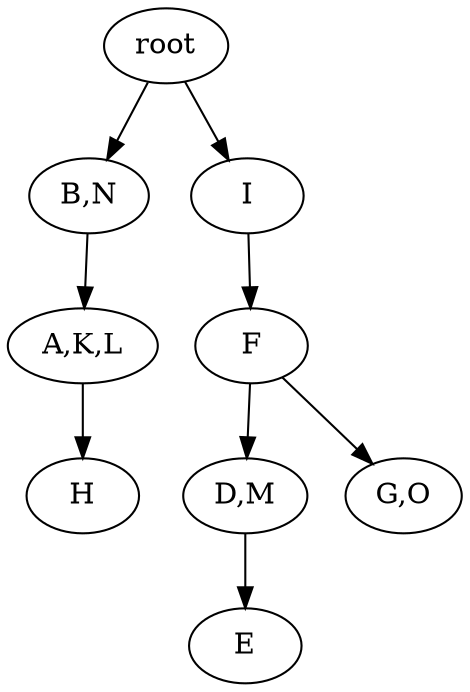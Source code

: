 strict digraph G {
	graph [name=G];
	0	 [label=root];
	3	 [label="B,N"];
	0 -> 3;
	1	 [label=I];
	0 -> 1;
	4	 [label="A,K,L"];
	3 -> 4;
	6	 [label=H];
	4 -> 6;
	9	 [label="D,M"];
	10	 [label=E];
	9 -> 10;
	7	 [label=F];
	7 -> 9;
	8	 [label="G,O"];
	7 -> 8;
	1 -> 7;
}
